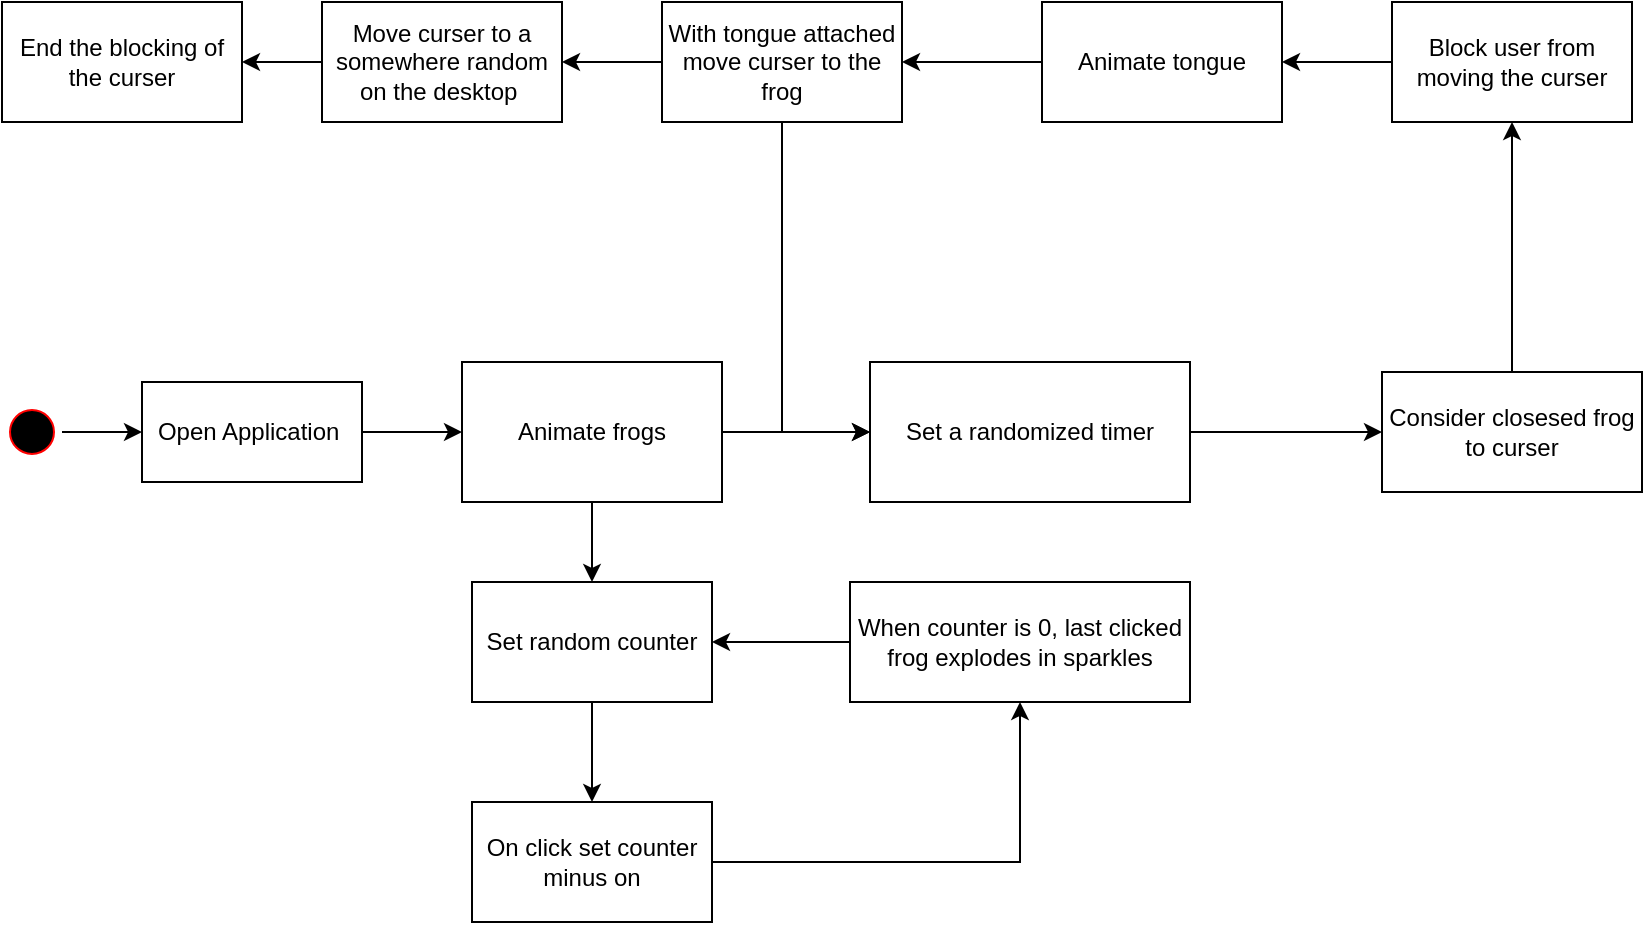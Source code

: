 <mxfile version="28.2.8">
  <diagram name="Seite-1" id="9rxZMv8Mnba7JgW3MB76">
    <mxGraphModel dx="1869" dy="527" grid="1" gridSize="10" guides="1" tooltips="1" connect="1" arrows="1" fold="1" page="1" pageScale="1" pageWidth="827" pageHeight="1169" math="0" shadow="0">
      <root>
        <mxCell id="0" />
        <mxCell id="1" parent="0" />
        <mxCell id="coI7dVelv7amHDnmwIpa-9" style="edgeStyle=orthogonalEdgeStyle;rounded=0;orthogonalLoop=1;jettySize=auto;html=1;entryX=0;entryY=0.5;entryDx=0;entryDy=0;" parent="1" source="coI7dVelv7amHDnmwIpa-1" target="coI7dVelv7amHDnmwIpa-8" edge="1">
          <mxGeometry relative="1" as="geometry" />
        </mxCell>
        <mxCell id="coI7dVelv7amHDnmwIpa-1" value="Open Application&amp;nbsp;" style="html=1;whiteSpace=wrap;" parent="1" vertex="1">
          <mxGeometry x="-70" y="390" width="110" height="50" as="geometry" />
        </mxCell>
        <mxCell id="coI7dVelv7amHDnmwIpa-7" style="edgeStyle=orthogonalEdgeStyle;rounded=0;orthogonalLoop=1;jettySize=auto;html=1;entryX=0;entryY=0.5;entryDx=0;entryDy=0;" parent="1" source="coI7dVelv7amHDnmwIpa-4" target="coI7dVelv7amHDnmwIpa-1" edge="1">
          <mxGeometry relative="1" as="geometry" />
        </mxCell>
        <mxCell id="coI7dVelv7amHDnmwIpa-4" value="" style="ellipse;html=1;shape=startState;fillColor=#000000;strokeColor=#ff0000;" parent="1" vertex="1">
          <mxGeometry x="-140" y="400" width="30" height="30" as="geometry" />
        </mxCell>
        <mxCell id="coI7dVelv7amHDnmwIpa-21" style="edgeStyle=orthogonalEdgeStyle;rounded=0;orthogonalLoop=1;jettySize=auto;html=1;entryX=0;entryY=0.5;entryDx=0;entryDy=0;" parent="1" source="coI7dVelv7amHDnmwIpa-8" target="coI7dVelv7amHDnmwIpa-16" edge="1">
          <mxGeometry relative="1" as="geometry" />
        </mxCell>
        <mxCell id="D1l2B--wdHFb3AU0LAzI-19" style="edgeStyle=orthogonalEdgeStyle;rounded=0;orthogonalLoop=1;jettySize=auto;html=1;" edge="1" parent="1" source="coI7dVelv7amHDnmwIpa-8">
          <mxGeometry relative="1" as="geometry">
            <mxPoint x="155" y="490" as="targetPoint" />
          </mxGeometry>
        </mxCell>
        <mxCell id="coI7dVelv7amHDnmwIpa-8" value="Animate frogs" style="html=1;whiteSpace=wrap;" parent="1" vertex="1">
          <mxGeometry x="90" y="380" width="130" height="70" as="geometry" />
        </mxCell>
        <mxCell id="D1l2B--wdHFb3AU0LAzI-1" style="edgeStyle=orthogonalEdgeStyle;rounded=0;orthogonalLoop=1;jettySize=auto;html=1;" edge="1" parent="1" source="coI7dVelv7amHDnmwIpa-16" target="coI7dVelv7amHDnmwIpa-26">
          <mxGeometry relative="1" as="geometry">
            <mxPoint x="640" y="130" as="targetPoint" />
          </mxGeometry>
        </mxCell>
        <mxCell id="coI7dVelv7amHDnmwIpa-16" value="Set a randomized timer" style="html=1;whiteSpace=wrap;" parent="1" vertex="1">
          <mxGeometry x="294" y="380" width="160" height="70" as="geometry" />
        </mxCell>
        <mxCell id="D1l2B--wdHFb3AU0LAzI-9" style="edgeStyle=orthogonalEdgeStyle;rounded=0;orthogonalLoop=1;jettySize=auto;html=1;entryX=0.5;entryY=1;entryDx=0;entryDy=0;" edge="1" parent="1" source="coI7dVelv7amHDnmwIpa-26" target="D1l2B--wdHFb3AU0LAzI-6">
          <mxGeometry relative="1" as="geometry" />
        </mxCell>
        <mxCell id="coI7dVelv7amHDnmwIpa-26" value="Consider closesed frog to curser" style="html=1;whiteSpace=wrap;" parent="1" vertex="1">
          <mxGeometry x="550" y="385" width="130" height="60" as="geometry" />
        </mxCell>
        <mxCell id="D1l2B--wdHFb3AU0LAzI-4" style="edgeStyle=orthogonalEdgeStyle;rounded=0;orthogonalLoop=1;jettySize=auto;html=1;" edge="1" parent="1" source="D1l2B--wdHFb3AU0LAzI-3" target="D1l2B--wdHFb3AU0LAzI-5">
          <mxGeometry relative="1" as="geometry">
            <mxPoint x="290" y="90" as="targetPoint" />
          </mxGeometry>
        </mxCell>
        <mxCell id="D1l2B--wdHFb3AU0LAzI-3" value="Animate tongue" style="rounded=0;whiteSpace=wrap;html=1;" vertex="1" parent="1">
          <mxGeometry x="380" y="200" width="120" height="60" as="geometry" />
        </mxCell>
        <mxCell id="D1l2B--wdHFb3AU0LAzI-11" style="edgeStyle=orthogonalEdgeStyle;rounded=0;orthogonalLoop=1;jettySize=auto;html=1;entryX=0;entryY=0.5;entryDx=0;entryDy=0;" edge="1" parent="1" source="D1l2B--wdHFb3AU0LAzI-5" target="coI7dVelv7amHDnmwIpa-16">
          <mxGeometry relative="1" as="geometry" />
        </mxCell>
        <mxCell id="D1l2B--wdHFb3AU0LAzI-13" style="edgeStyle=orthogonalEdgeStyle;rounded=0;orthogonalLoop=1;jettySize=auto;html=1;entryX=1;entryY=0.5;entryDx=0;entryDy=0;" edge="1" parent="1" source="D1l2B--wdHFb3AU0LAzI-5" target="D1l2B--wdHFb3AU0LAzI-12">
          <mxGeometry relative="1" as="geometry" />
        </mxCell>
        <mxCell id="D1l2B--wdHFb3AU0LAzI-5" value="With tongue attached move curser to the frog" style="rounded=0;whiteSpace=wrap;html=1;" vertex="1" parent="1">
          <mxGeometry x="190" y="200" width="120" height="60" as="geometry" />
        </mxCell>
        <mxCell id="D1l2B--wdHFb3AU0LAzI-7" style="edgeStyle=orthogonalEdgeStyle;rounded=0;orthogonalLoop=1;jettySize=auto;html=1;entryX=1;entryY=0.5;entryDx=0;entryDy=0;" edge="1" parent="1" source="D1l2B--wdHFb3AU0LAzI-6" target="D1l2B--wdHFb3AU0LAzI-3">
          <mxGeometry relative="1" as="geometry" />
        </mxCell>
        <mxCell id="D1l2B--wdHFb3AU0LAzI-6" value="Block user from moving the curser" style="rounded=0;whiteSpace=wrap;html=1;" vertex="1" parent="1">
          <mxGeometry x="555" y="200" width="120" height="60" as="geometry" />
        </mxCell>
        <mxCell id="D1l2B--wdHFb3AU0LAzI-15" style="edgeStyle=orthogonalEdgeStyle;rounded=0;orthogonalLoop=1;jettySize=auto;html=1;entryX=1;entryY=0.5;entryDx=0;entryDy=0;" edge="1" parent="1" source="D1l2B--wdHFb3AU0LAzI-12" target="D1l2B--wdHFb3AU0LAzI-14">
          <mxGeometry relative="1" as="geometry" />
        </mxCell>
        <mxCell id="D1l2B--wdHFb3AU0LAzI-12" value="Move curser to a somewhere random on the desktop&amp;nbsp;" style="rounded=0;whiteSpace=wrap;html=1;" vertex="1" parent="1">
          <mxGeometry x="20" y="200" width="120" height="60" as="geometry" />
        </mxCell>
        <mxCell id="D1l2B--wdHFb3AU0LAzI-14" value="End the blocking of the curser" style="rounded=0;whiteSpace=wrap;html=1;" vertex="1" parent="1">
          <mxGeometry x="-140" y="200" width="120" height="60" as="geometry" />
        </mxCell>
        <mxCell id="D1l2B--wdHFb3AU0LAzI-21" style="edgeStyle=orthogonalEdgeStyle;rounded=0;orthogonalLoop=1;jettySize=auto;html=1;" edge="1" parent="1" source="D1l2B--wdHFb3AU0LAzI-16" target="D1l2B--wdHFb3AU0LAzI-22">
          <mxGeometry relative="1" as="geometry">
            <mxPoint x="310" y="630" as="targetPoint" />
          </mxGeometry>
        </mxCell>
        <mxCell id="D1l2B--wdHFb3AU0LAzI-16" value="On click set counter minus on" style="rounded=0;whiteSpace=wrap;html=1;" vertex="1" parent="1">
          <mxGeometry x="95" y="600" width="120" height="60" as="geometry" />
        </mxCell>
        <mxCell id="D1l2B--wdHFb3AU0LAzI-20" style="edgeStyle=orthogonalEdgeStyle;rounded=0;orthogonalLoop=1;jettySize=auto;html=1;entryX=0.5;entryY=0;entryDx=0;entryDy=0;" edge="1" parent="1" source="D1l2B--wdHFb3AU0LAzI-18" target="D1l2B--wdHFb3AU0LAzI-16">
          <mxGeometry relative="1" as="geometry" />
        </mxCell>
        <mxCell id="D1l2B--wdHFb3AU0LAzI-18" value="Set random counter" style="rounded=0;whiteSpace=wrap;html=1;" vertex="1" parent="1">
          <mxGeometry x="95" y="490" width="120" height="60" as="geometry" />
        </mxCell>
        <mxCell id="D1l2B--wdHFb3AU0LAzI-26" style="edgeStyle=orthogonalEdgeStyle;rounded=0;orthogonalLoop=1;jettySize=auto;html=1;entryX=1;entryY=0.5;entryDx=0;entryDy=0;" edge="1" parent="1" source="D1l2B--wdHFb3AU0LAzI-22" target="D1l2B--wdHFb3AU0LAzI-18">
          <mxGeometry relative="1" as="geometry" />
        </mxCell>
        <mxCell id="D1l2B--wdHFb3AU0LAzI-22" value="When counter is 0, last clicked frog explodes in sparkles" style="rounded=0;whiteSpace=wrap;html=1;" vertex="1" parent="1">
          <mxGeometry x="284" y="490" width="170" height="60" as="geometry" />
        </mxCell>
      </root>
    </mxGraphModel>
  </diagram>
</mxfile>
